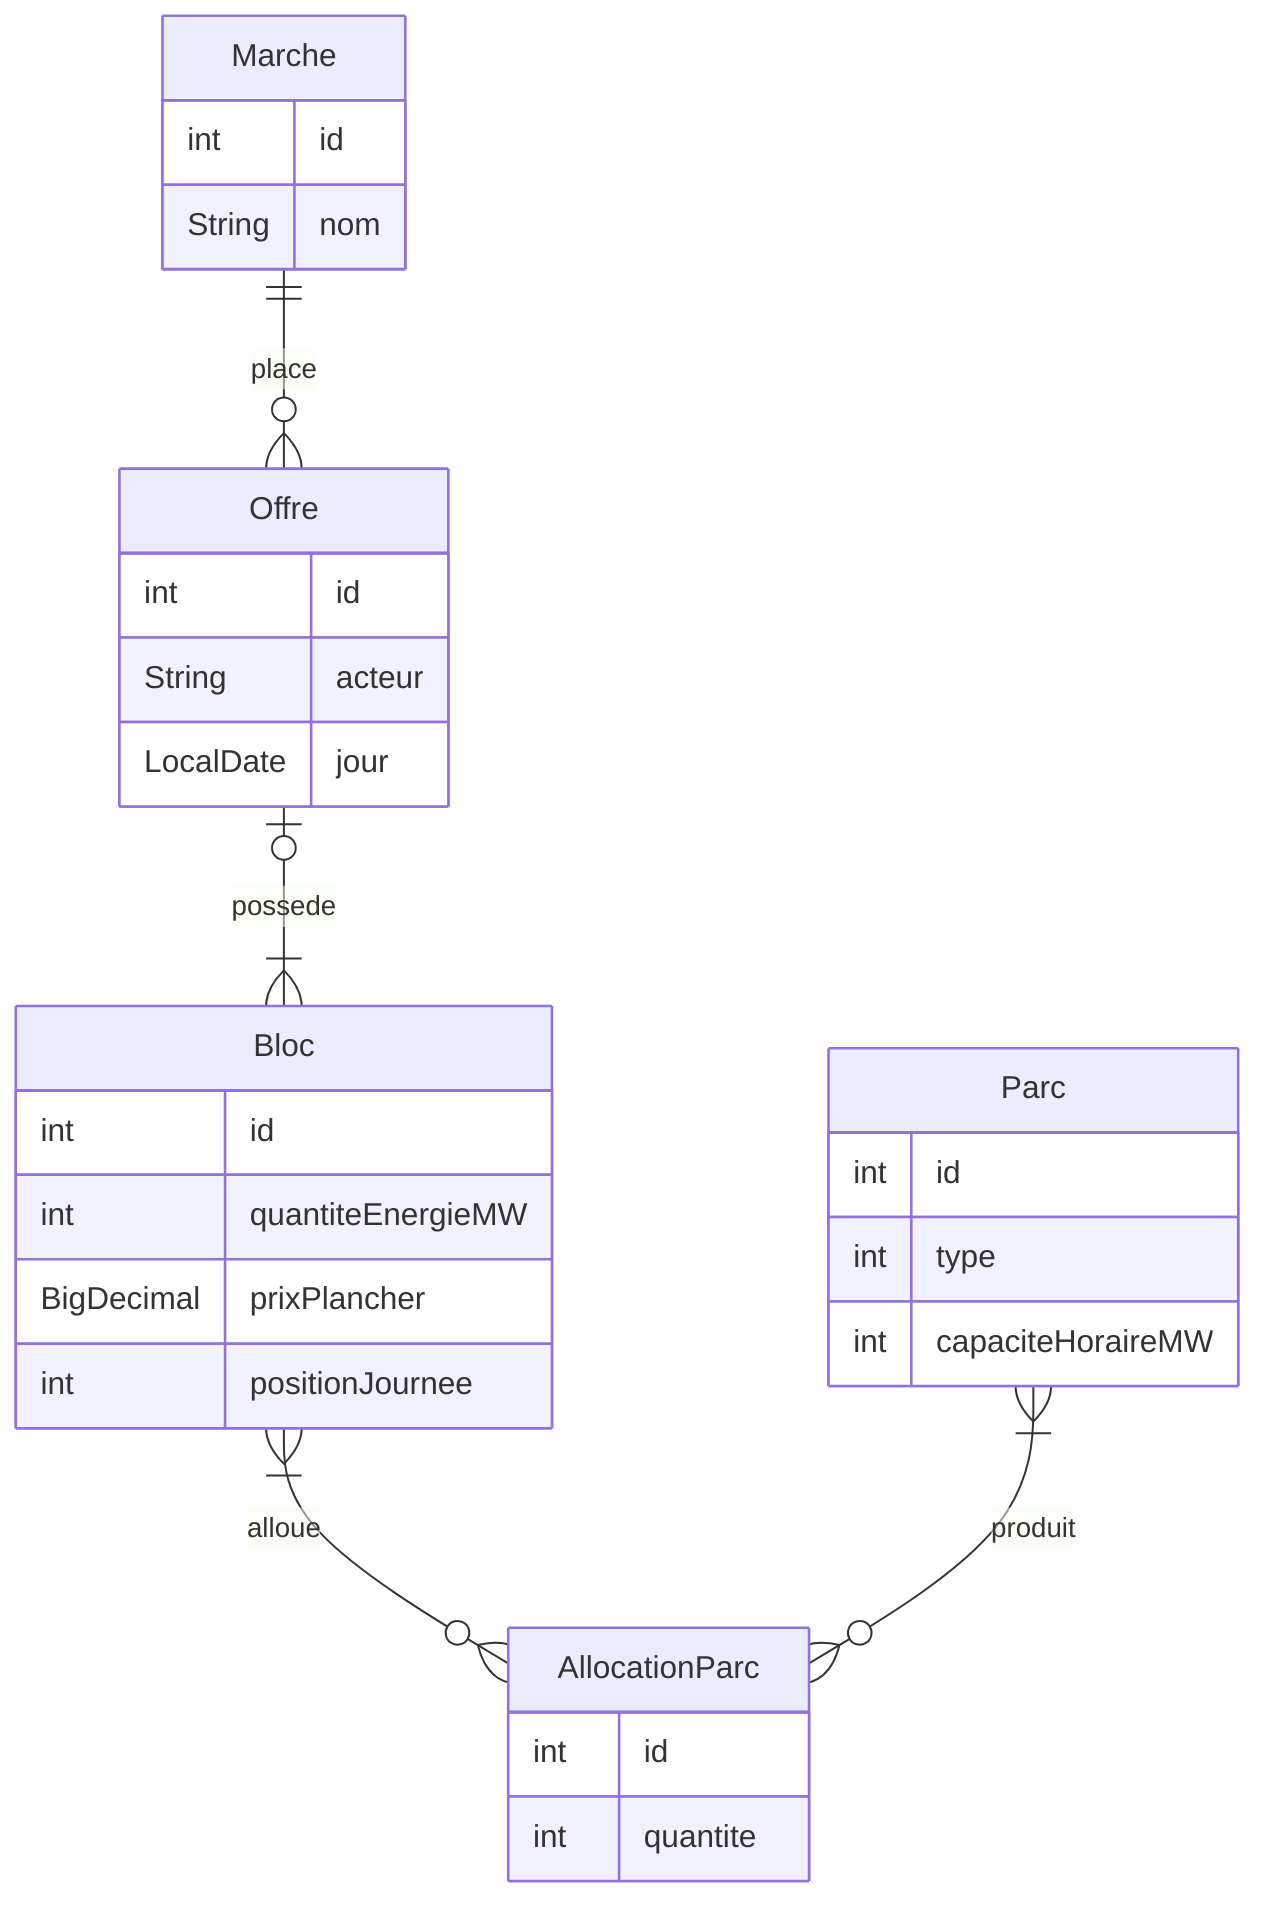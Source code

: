 erDiagram
    m[Marche] {
        int id
        String nom
    }
    o[Offre] {
        int id
        String acteur
        LocalDate jour
    }
    m ||--o{ o: place
    o |o--|{ b: possede
    b[Bloc] {
        int id
        int quantiteEnergieMW
        BigDecimal prixPlancher
        int positionJournee
    }
    p[Parc] {
        int id
        int type
        int capaciteHoraireMW
    }
    a[AllocationParc] {
        int id
        int quantite
    }
    b }|--o{ a: alloue
    p }|--o{ a: produit